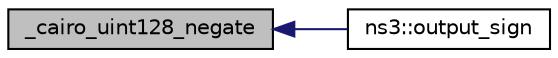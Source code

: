 digraph "_cairo_uint128_negate"
{
  edge [fontname="Helvetica",fontsize="10",labelfontname="Helvetica",labelfontsize="10"];
  node [fontname="Helvetica",fontsize="10",shape=record];
  rankdir="LR";
  Node1 [label="_cairo_uint128_negate",height=0.2,width=0.4,color="black", fillcolor="grey75", style="filled", fontcolor="black"];
  Node1 -> Node2 [dir="back",color="midnightblue",fontsize="10",style="solid"];
  Node2 [label="ns3::output_sign",height=0.2,width=0.4,color="black", fillcolor="white", style="filled",URL="$df/dc6/group__highprec.html#gabc1eadf47a990215c1b0b131d4f52cf9"];
}
